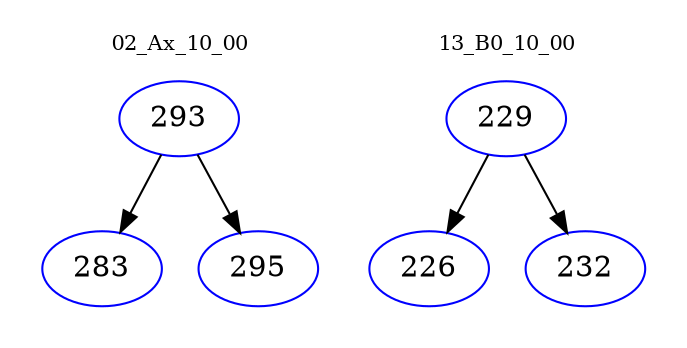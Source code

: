 digraph{
subgraph cluster_0 {
color = white
label = "02_Ax_10_00";
fontsize=10;
T0_293 [label="293", color="blue"]
T0_293 -> T0_283 [color="black"]
T0_283 [label="283", color="blue"]
T0_293 -> T0_295 [color="black"]
T0_295 [label="295", color="blue"]
}
subgraph cluster_1 {
color = white
label = "13_B0_10_00";
fontsize=10;
T1_229 [label="229", color="blue"]
T1_229 -> T1_226 [color="black"]
T1_226 [label="226", color="blue"]
T1_229 -> T1_232 [color="black"]
T1_232 [label="232", color="blue"]
}
}
